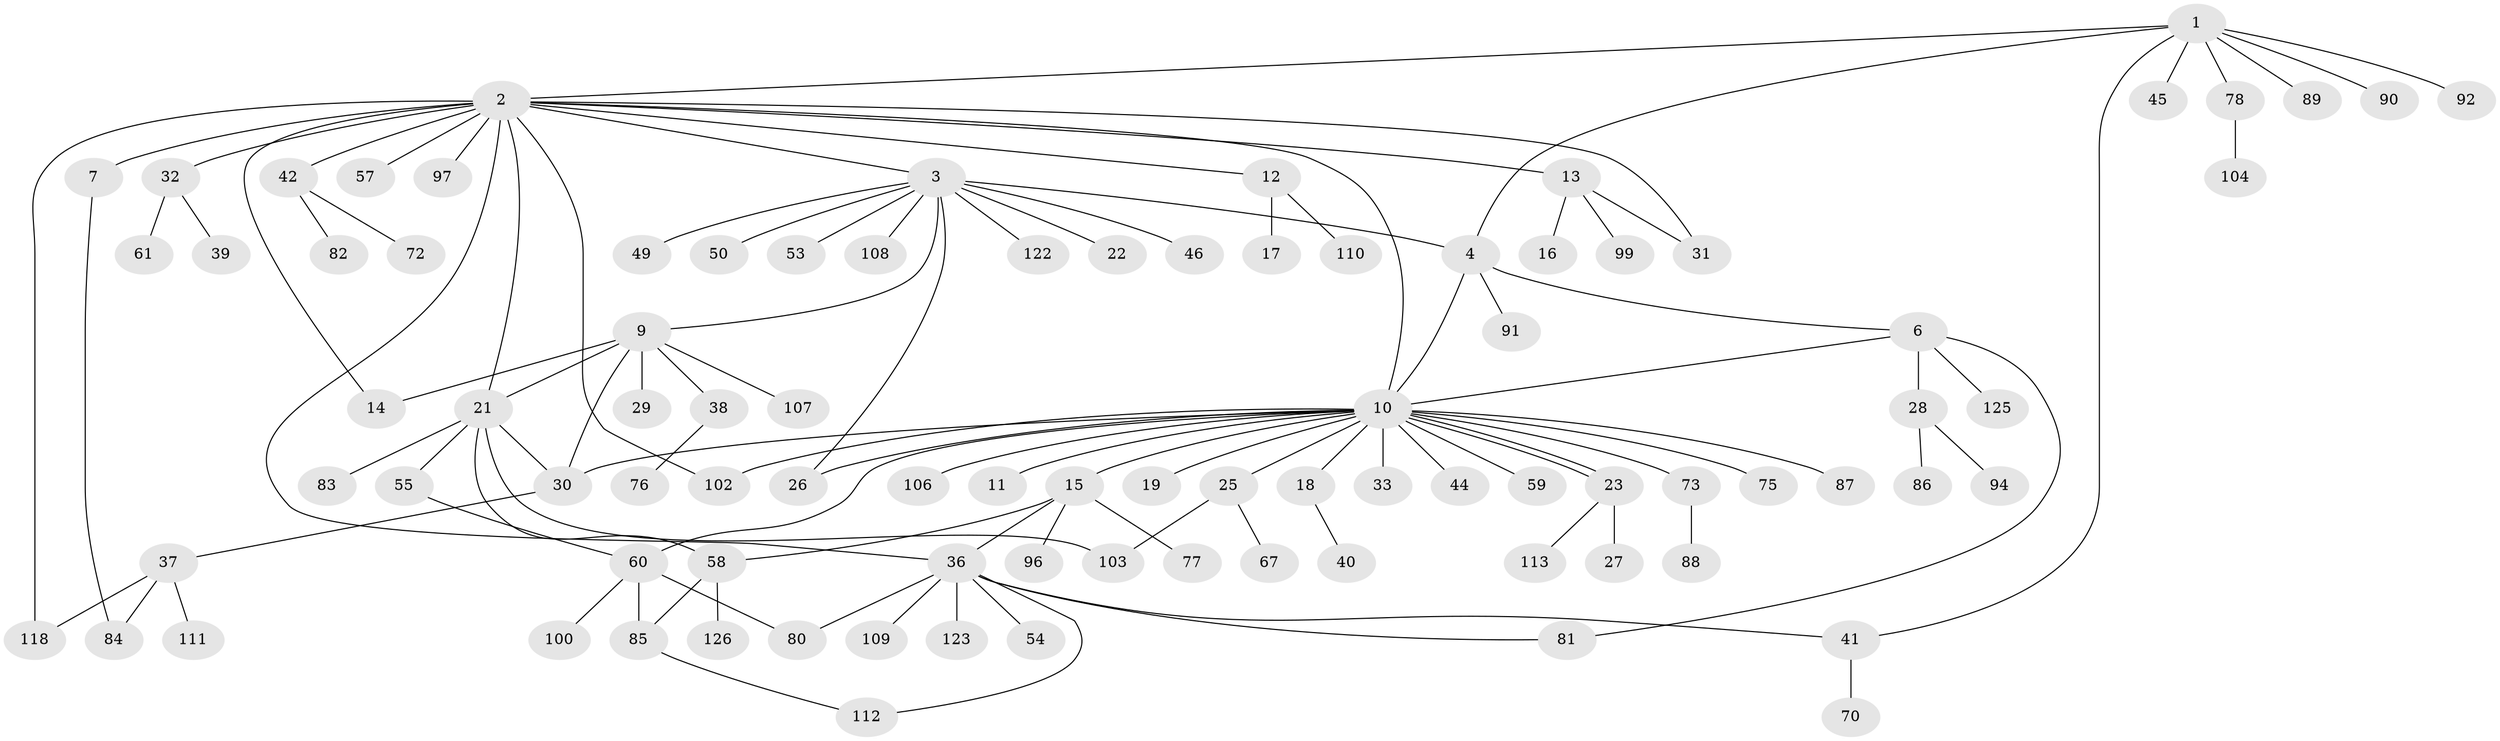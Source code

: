 // Generated by graph-tools (version 1.1) at 2025/23/03/03/25 07:23:49]
// undirected, 91 vertices, 112 edges
graph export_dot {
graph [start="1"]
  node [color=gray90,style=filled];
  1 [super="+5"];
  2 [super="+120"];
  3 [super="+8"];
  4 [super="+34"];
  6 [super="+51"];
  7 [super="+24"];
  9 [super="+66"];
  10 [super="+63"];
  11;
  12 [super="+56"];
  13;
  14 [super="+48"];
  15 [super="+124"];
  16 [super="+20"];
  17;
  18 [super="+35"];
  19;
  21 [super="+79"];
  22;
  23 [super="+47"];
  25 [super="+105"];
  26 [super="+119"];
  27;
  28 [super="+43"];
  29;
  30 [super="+62"];
  31 [super="+65"];
  32;
  33;
  36 [super="+52"];
  37 [super="+68"];
  38 [super="+101"];
  39;
  40;
  41 [super="+69"];
  42 [super="+114"];
  44;
  45;
  46;
  49;
  50 [super="+95"];
  53;
  54 [super="+71"];
  55 [super="+93"];
  57;
  58 [super="+64"];
  59;
  60 [super="+117"];
  61;
  67;
  70 [super="+115"];
  72;
  73 [super="+74"];
  75;
  76;
  77;
  78;
  80;
  81;
  82;
  83;
  84;
  85 [super="+98"];
  86;
  87 [super="+116"];
  88;
  89;
  90;
  91;
  92;
  94;
  96 [super="+121"];
  97;
  99;
  100;
  102;
  103;
  104;
  106;
  107;
  108;
  109;
  110;
  111;
  112;
  113;
  118;
  122;
  123;
  125;
  126;
  1 -- 2;
  1 -- 4;
  1 -- 41;
  1 -- 45;
  1 -- 78;
  1 -- 89;
  1 -- 90;
  1 -- 92;
  2 -- 3;
  2 -- 7 [weight=2];
  2 -- 10;
  2 -- 12;
  2 -- 13;
  2 -- 14;
  2 -- 21;
  2 -- 31;
  2 -- 32;
  2 -- 36;
  2 -- 42;
  2 -- 57;
  2 -- 97;
  2 -- 102;
  2 -- 118;
  3 -- 9;
  3 -- 22;
  3 -- 26;
  3 -- 46;
  3 -- 49;
  3 -- 50;
  3 -- 122;
  3 -- 108;
  3 -- 53;
  3 -- 4;
  4 -- 6;
  4 -- 10;
  4 -- 91;
  6 -- 10;
  6 -- 28;
  6 -- 81;
  6 -- 125;
  7 -- 84;
  9 -- 14;
  9 -- 21 [weight=2];
  9 -- 29;
  9 -- 30;
  9 -- 38;
  9 -- 107;
  10 -- 11;
  10 -- 15;
  10 -- 18;
  10 -- 19;
  10 -- 23;
  10 -- 23;
  10 -- 25;
  10 -- 26;
  10 -- 30;
  10 -- 33;
  10 -- 44;
  10 -- 59;
  10 -- 60;
  10 -- 73;
  10 -- 75;
  10 -- 87;
  10 -- 106;
  10 -- 102;
  12 -- 17;
  12 -- 110;
  13 -- 16;
  13 -- 99;
  13 -- 31;
  15 -- 36;
  15 -- 58;
  15 -- 77;
  15 -- 96;
  18 -- 40;
  21 -- 30;
  21 -- 55;
  21 -- 58;
  21 -- 83;
  21 -- 103;
  23 -- 27;
  23 -- 113;
  25 -- 67;
  25 -- 103;
  28 -- 86;
  28 -- 94;
  30 -- 37;
  32 -- 39;
  32 -- 61;
  36 -- 41;
  36 -- 80;
  36 -- 81;
  36 -- 109;
  36 -- 112;
  36 -- 123;
  36 -- 54;
  37 -- 84;
  37 -- 111;
  37 -- 118;
  38 -- 76;
  41 -- 70;
  42 -- 72;
  42 -- 82;
  55 -- 60;
  58 -- 85;
  58 -- 126;
  60 -- 80;
  60 -- 85;
  60 -- 100;
  73 -- 88;
  78 -- 104;
  85 -- 112;
}
